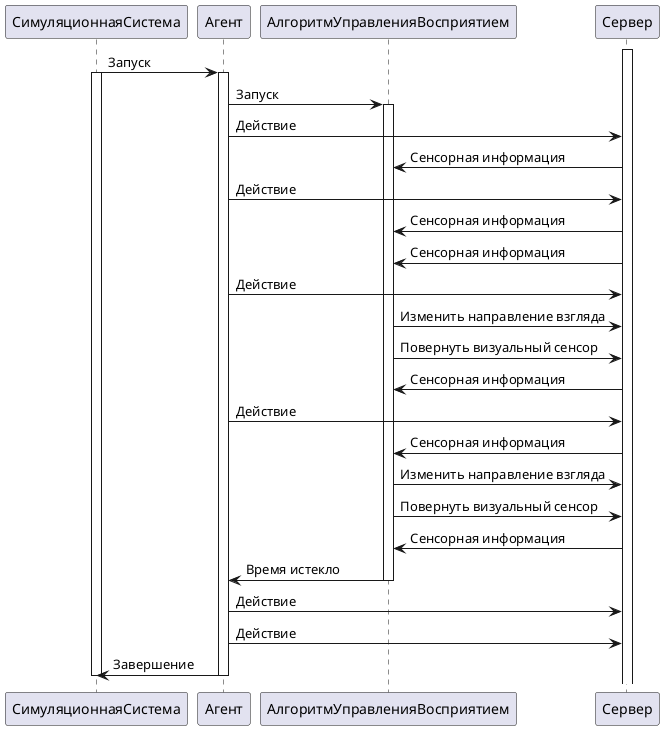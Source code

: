 @startuml
participant СимуляционнаяСистема
participant Агент
participant АлгоритмУправленияВосприятием
participant Сервер

activate Сервер

СимуляционнаяСистема -> Агент: Запуск
activate СимуляционнаяСистема

activate Агент

Агент -> АлгоритмУправленияВосприятием: Запуск
activate АлгоритмУправленияВосприятием

Агент -> Сервер: Действие

Сервер -> АлгоритмУправленияВосприятием: Сенсорная информация

Агент -> Сервер: Действие
Сервер -> АлгоритмУправленияВосприятием: Сенсорная информация

Сервер -> АлгоритмУправленияВосприятием: Сенсорная информация

Агент -> Сервер: Действие
АлгоритмУправленияВосприятием -> Сервер: Изменить направление взгляда

АлгоритмУправленияВосприятием -> Сервер: Повернуть визуальный сенсор
Сервер -> АлгоритмУправленияВосприятием: Сенсорная информация

Агент -> Сервер: Действие
Сервер -> АлгоритмУправленияВосприятием: Сенсорная информация

АлгоритмУправленияВосприятием -> Сервер: Изменить направление взгляда
АлгоритмУправленияВосприятием -> Сервер: Повернуть визуальный сенсор
Сервер -> АлгоритмУправленияВосприятием: Сенсорная информация

АлгоритмУправленияВосприятием -> Агент: Время истекло
deactivate АлгоритмУправленияВосприятием
Агент -> Сервер: Действие
Агент -> Сервер: Действие
Агент -> СимуляционнаяСистема: Завершение
deactivate Агент

deactivate СимуляционнаяСистема
@enduml
